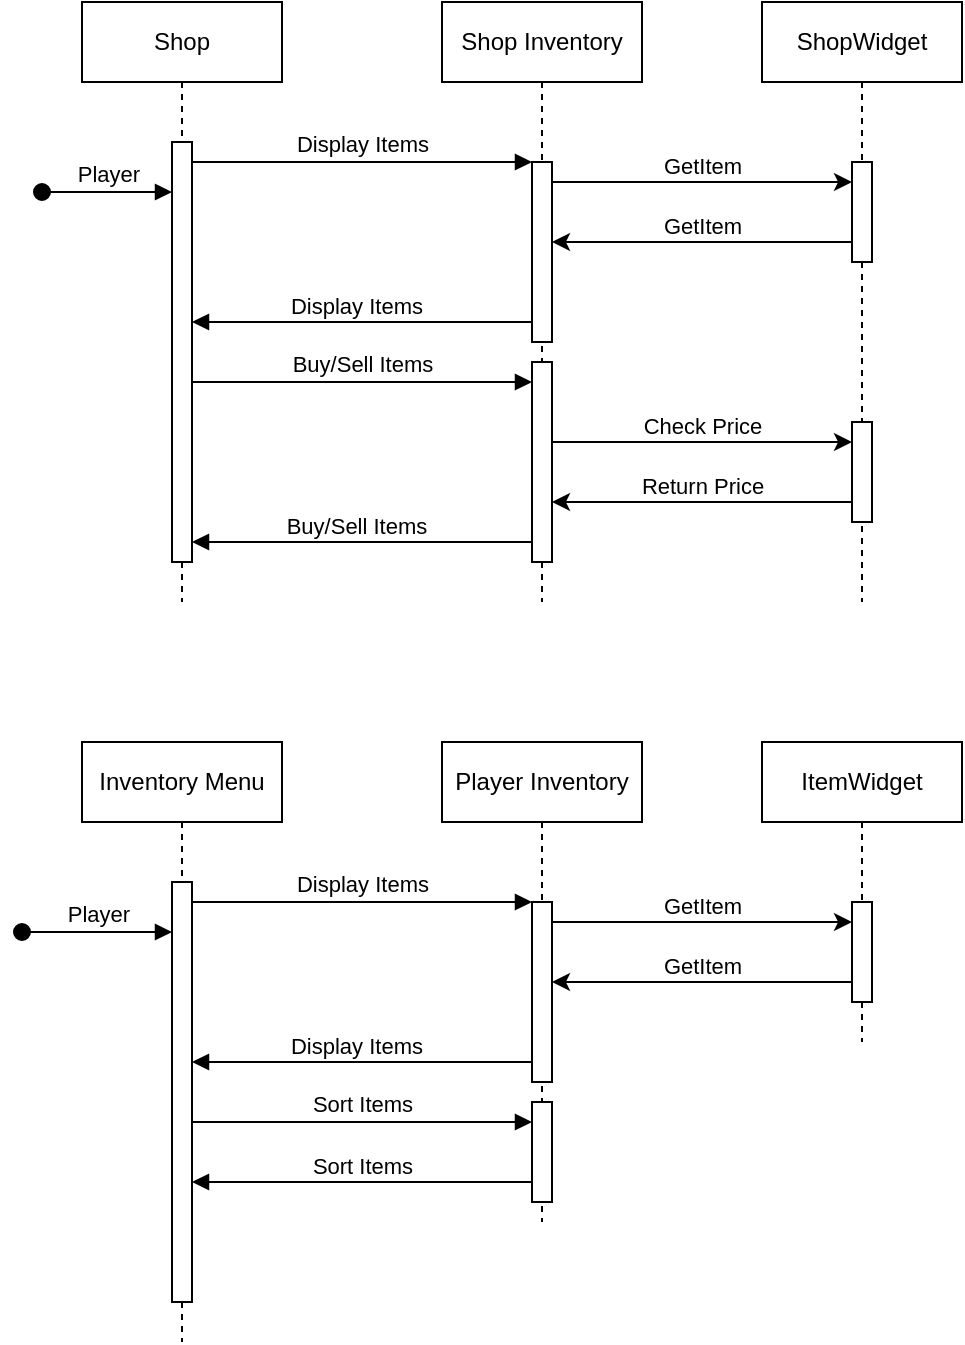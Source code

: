 <mxfile version="28.2.5">
  <diagram name="Page-1" id="2YBvvXClWsGukQMizWep">
    <mxGraphModel dx="2032" dy="761" grid="1" gridSize="10" guides="1" tooltips="1" connect="1" arrows="1" fold="1" page="1" pageScale="1" pageWidth="600" pageHeight="800" math="0" shadow="0">
      <root>
        <mxCell id="0" />
        <mxCell id="1" parent="0" />
        <mxCell id="aM9ryv3xv72pqoxQDRHE-1" value="Shop" style="shape=umlLifeline;perimeter=lifelinePerimeter;whiteSpace=wrap;html=1;container=0;dropTarget=0;collapsible=0;recursiveResize=0;outlineConnect=0;portConstraint=eastwest;newEdgeStyle={&quot;edgeStyle&quot;:&quot;elbowEdgeStyle&quot;,&quot;elbow&quot;:&quot;vertical&quot;,&quot;curved&quot;:0,&quot;rounded&quot;:0};" parent="1" vertex="1">
          <mxGeometry x="110" y="65" width="100" height="300" as="geometry" />
        </mxCell>
        <mxCell id="aM9ryv3xv72pqoxQDRHE-2" value="" style="html=1;points=[];perimeter=orthogonalPerimeter;outlineConnect=0;targetShapes=umlLifeline;portConstraint=eastwest;newEdgeStyle={&quot;edgeStyle&quot;:&quot;elbowEdgeStyle&quot;,&quot;elbow&quot;:&quot;vertical&quot;,&quot;curved&quot;:0,&quot;rounded&quot;:0};" parent="aM9ryv3xv72pqoxQDRHE-1" vertex="1">
          <mxGeometry x="45" y="70" width="10" height="210" as="geometry" />
        </mxCell>
        <mxCell id="aM9ryv3xv72pqoxQDRHE-5" value="Shop Inventory" style="shape=umlLifeline;perimeter=lifelinePerimeter;whiteSpace=wrap;html=1;container=0;dropTarget=0;collapsible=0;recursiveResize=0;outlineConnect=0;portConstraint=eastwest;newEdgeStyle={&quot;edgeStyle&quot;:&quot;elbowEdgeStyle&quot;,&quot;elbow&quot;:&quot;vertical&quot;,&quot;curved&quot;:0,&quot;rounded&quot;:0};" parent="1" vertex="1">
          <mxGeometry x="290" y="65" width="100" height="300" as="geometry" />
        </mxCell>
        <mxCell id="aM9ryv3xv72pqoxQDRHE-6" value="" style="html=1;points=[];perimeter=orthogonalPerimeter;outlineConnect=0;targetShapes=umlLifeline;portConstraint=eastwest;newEdgeStyle={&quot;edgeStyle&quot;:&quot;elbowEdgeStyle&quot;,&quot;elbow&quot;:&quot;vertical&quot;,&quot;curved&quot;:0,&quot;rounded&quot;:0};" parent="aM9ryv3xv72pqoxQDRHE-5" vertex="1">
          <mxGeometry x="45" y="80" width="10" height="90" as="geometry" />
        </mxCell>
        <mxCell id="m6X0g6TAQV4-YjssjTx4-23" value="" style="html=1;points=[];perimeter=orthogonalPerimeter;outlineConnect=0;targetShapes=umlLifeline;portConstraint=eastwest;newEdgeStyle={&quot;edgeStyle&quot;:&quot;elbowEdgeStyle&quot;,&quot;elbow&quot;:&quot;vertical&quot;,&quot;curved&quot;:0,&quot;rounded&quot;:0};" parent="aM9ryv3xv72pqoxQDRHE-5" vertex="1">
          <mxGeometry x="45" y="180" width="10" height="100" as="geometry" />
        </mxCell>
        <mxCell id="aM9ryv3xv72pqoxQDRHE-7" value="Display Items" style="html=1;verticalAlign=bottom;endArrow=block;edgeStyle=elbowEdgeStyle;elbow=vertical;curved=0;rounded=0;" parent="1" source="aM9ryv3xv72pqoxQDRHE-2" target="aM9ryv3xv72pqoxQDRHE-6" edge="1">
          <mxGeometry relative="1" as="geometry">
            <mxPoint x="265" y="155" as="sourcePoint" />
            <Array as="points">
              <mxPoint x="250" y="145" />
            </Array>
          </mxGeometry>
        </mxCell>
        <mxCell id="aM9ryv3xv72pqoxQDRHE-9" value="" style="html=1;verticalAlign=bottom;endArrow=block;edgeStyle=elbowEdgeStyle;elbow=vertical;curved=0;rounded=0;" parent="1" source="aM9ryv3xv72pqoxQDRHE-6" target="aM9ryv3xv72pqoxQDRHE-2" edge="1">
          <mxGeometry x="0.03" relative="1" as="geometry">
            <mxPoint x="245" y="185" as="sourcePoint" />
            <Array as="points">
              <mxPoint x="220" y="225" />
              <mxPoint x="250" y="185" />
            </Array>
            <mxPoint x="230" y="225" as="targetPoint" />
            <mxPoint as="offset" />
          </mxGeometry>
        </mxCell>
        <mxCell id="m6X0g6TAQV4-YjssjTx4-17" value="Display Items" style="edgeLabel;html=1;align=center;verticalAlign=bottom;resizable=0;points=[];" parent="aM9ryv3xv72pqoxQDRHE-9" vertex="1" connectable="0">
          <mxGeometry x="0.165" y="-2" relative="1" as="geometry">
            <mxPoint x="11" y="2" as="offset" />
          </mxGeometry>
        </mxCell>
        <mxCell id="aM9ryv3xv72pqoxQDRHE-3" value="Player" style="html=1;verticalAlign=bottom;startArrow=oval;endArrow=block;startSize=8;edgeStyle=elbowEdgeStyle;elbow=vertical;curved=0;rounded=0;" parent="1" edge="1" target="aM9ryv3xv72pqoxQDRHE-2">
          <mxGeometry relative="1" as="geometry">
            <mxPoint x="90" y="160" as="sourcePoint" />
            <mxPoint x="150" y="160.238" as="targetPoint" />
          </mxGeometry>
        </mxCell>
        <mxCell id="m6X0g6TAQV4-YjssjTx4-2" value="ShopWidget" style="shape=umlLifeline;perimeter=lifelinePerimeter;whiteSpace=wrap;html=1;container=0;dropTarget=0;collapsible=0;recursiveResize=0;outlineConnect=0;portConstraint=eastwest;newEdgeStyle={&quot;edgeStyle&quot;:&quot;elbowEdgeStyle&quot;,&quot;elbow&quot;:&quot;vertical&quot;,&quot;curved&quot;:0,&quot;rounded&quot;:0};" parent="1" vertex="1">
          <mxGeometry x="450" y="65" width="100" height="300" as="geometry" />
        </mxCell>
        <mxCell id="m6X0g6TAQV4-YjssjTx4-3" value="" style="html=1;points=[];perimeter=orthogonalPerimeter;outlineConnect=0;targetShapes=umlLifeline;portConstraint=eastwest;newEdgeStyle={&quot;edgeStyle&quot;:&quot;elbowEdgeStyle&quot;,&quot;elbow&quot;:&quot;vertical&quot;,&quot;curved&quot;:0,&quot;rounded&quot;:0};" parent="m6X0g6TAQV4-YjssjTx4-2" vertex="1">
          <mxGeometry x="45" y="80" width="10" height="50" as="geometry" />
        </mxCell>
        <mxCell id="m6X0g6TAQV4-YjssjTx4-24" value="" style="html=1;points=[];perimeter=orthogonalPerimeter;outlineConnect=0;targetShapes=umlLifeline;portConstraint=eastwest;newEdgeStyle={&quot;edgeStyle&quot;:&quot;elbowEdgeStyle&quot;,&quot;elbow&quot;:&quot;vertical&quot;,&quot;curved&quot;:0,&quot;rounded&quot;:0};" parent="m6X0g6TAQV4-YjssjTx4-2" vertex="1">
          <mxGeometry x="45" y="210" width="10" height="50" as="geometry" />
        </mxCell>
        <mxCell id="m6X0g6TAQV4-YjssjTx4-14" style="edgeStyle=elbowEdgeStyle;rounded=0;orthogonalLoop=1;jettySize=auto;html=1;elbow=horizontal;curved=0;" parent="1" source="aM9ryv3xv72pqoxQDRHE-6" target="m6X0g6TAQV4-YjssjTx4-3" edge="1">
          <mxGeometry relative="1" as="geometry">
            <Array as="points">
              <mxPoint x="420" y="155" />
            </Array>
          </mxGeometry>
        </mxCell>
        <mxCell id="m6X0g6TAQV4-YjssjTx4-16" value="GetItem" style="edgeLabel;html=1;align=center;verticalAlign=bottom;resizable=0;points=[];" parent="m6X0g6TAQV4-YjssjTx4-14" vertex="1" connectable="0">
          <mxGeometry relative="1" as="geometry">
            <mxPoint as="offset" />
          </mxGeometry>
        </mxCell>
        <mxCell id="m6X0g6TAQV4-YjssjTx4-19" value="GetItem" style="edgeLabel;html=1;align=center;verticalAlign=bottom;resizable=0;points=[];" parent="m6X0g6TAQV4-YjssjTx4-14" vertex="1" connectable="0">
          <mxGeometry relative="1" as="geometry">
            <mxPoint y="30" as="offset" />
          </mxGeometry>
        </mxCell>
        <mxCell id="m6X0g6TAQV4-YjssjTx4-18" style="edgeStyle=elbowEdgeStyle;rounded=0;orthogonalLoop=1;jettySize=auto;html=1;elbow=vertical;curved=0;" parent="1" edge="1">
          <mxGeometry relative="1" as="geometry">
            <mxPoint x="495" y="185" as="sourcePoint" />
            <mxPoint x="345" y="185" as="targetPoint" />
          </mxGeometry>
        </mxCell>
        <mxCell id="m6X0g6TAQV4-YjssjTx4-20" value="Buy/Sell Items" style="html=1;verticalAlign=bottom;endArrow=block;edgeStyle=elbowEdgeStyle;elbow=vertical;curved=0;rounded=0;" parent="1" edge="1">
          <mxGeometry relative="1" as="geometry">
            <mxPoint x="165" y="255" as="sourcePoint" />
            <Array as="points">
              <mxPoint x="250" y="255" />
            </Array>
            <mxPoint x="335" y="255" as="targetPoint" />
          </mxGeometry>
        </mxCell>
        <mxCell id="m6X0g6TAQV4-YjssjTx4-21" value="" style="html=1;verticalAlign=bottom;endArrow=block;edgeStyle=elbowEdgeStyle;elbow=vertical;curved=0;rounded=0;" parent="1" edge="1">
          <mxGeometry x="0.03" relative="1" as="geometry">
            <mxPoint x="335" y="335" as="sourcePoint" />
            <Array as="points">
              <mxPoint x="220" y="335" />
              <mxPoint x="250" y="295" />
            </Array>
            <mxPoint x="165" y="335" as="targetPoint" />
            <mxPoint as="offset" />
          </mxGeometry>
        </mxCell>
        <mxCell id="m6X0g6TAQV4-YjssjTx4-22" value="Buy/Sell Items" style="edgeLabel;html=1;align=center;verticalAlign=bottom;resizable=0;points=[];" parent="m6X0g6TAQV4-YjssjTx4-21" vertex="1" connectable="0">
          <mxGeometry x="0.165" y="-2" relative="1" as="geometry">
            <mxPoint x="11" y="2" as="offset" />
          </mxGeometry>
        </mxCell>
        <mxCell id="m6X0g6TAQV4-YjssjTx4-25" style="edgeStyle=elbowEdgeStyle;rounded=0;orthogonalLoop=1;jettySize=auto;html=1;elbow=vertical;curved=0;" parent="1" source="m6X0g6TAQV4-YjssjTx4-24" target="m6X0g6TAQV4-YjssjTx4-23" edge="1">
          <mxGeometry relative="1" as="geometry">
            <mxPoint x="500" y="315" as="sourcePoint" />
            <mxPoint x="350" y="315" as="targetPoint" />
            <Array as="points">
              <mxPoint x="460" y="315" />
            </Array>
          </mxGeometry>
        </mxCell>
        <mxCell id="m6X0g6TAQV4-YjssjTx4-26" style="edgeStyle=elbowEdgeStyle;rounded=0;orthogonalLoop=1;jettySize=auto;html=1;elbow=horizontal;curved=0;" parent="1" source="m6X0g6TAQV4-YjssjTx4-23" target="m6X0g6TAQV4-YjssjTx4-24" edge="1">
          <mxGeometry relative="1" as="geometry">
            <mxPoint x="350" y="285" as="sourcePoint" />
            <mxPoint x="500" y="285" as="targetPoint" />
            <Array as="points">
              <mxPoint x="425" y="285" />
            </Array>
          </mxGeometry>
        </mxCell>
        <mxCell id="m6X0g6TAQV4-YjssjTx4-27" value="Check Price" style="edgeLabel;html=1;align=center;verticalAlign=bottom;resizable=0;points=[];" parent="m6X0g6TAQV4-YjssjTx4-26" vertex="1" connectable="0">
          <mxGeometry relative="1" as="geometry">
            <mxPoint as="offset" />
          </mxGeometry>
        </mxCell>
        <mxCell id="m6X0g6TAQV4-YjssjTx4-28" value="Return Price" style="edgeLabel;html=1;align=center;verticalAlign=bottom;resizable=0;points=[];" parent="m6X0g6TAQV4-YjssjTx4-26" vertex="1" connectable="0">
          <mxGeometry relative="1" as="geometry">
            <mxPoint y="30" as="offset" />
          </mxGeometry>
        </mxCell>
        <mxCell id="m6X0g6TAQV4-YjssjTx4-30" value="Inventory Menu" style="shape=umlLifeline;perimeter=lifelinePerimeter;whiteSpace=wrap;html=1;container=0;dropTarget=0;collapsible=0;recursiveResize=0;outlineConnect=0;portConstraint=eastwest;newEdgeStyle={&quot;edgeStyle&quot;:&quot;elbowEdgeStyle&quot;,&quot;elbow&quot;:&quot;vertical&quot;,&quot;curved&quot;:0,&quot;rounded&quot;:0};" parent="1" vertex="1">
          <mxGeometry x="110" y="435" width="100" height="300" as="geometry" />
        </mxCell>
        <mxCell id="m6X0g6TAQV4-YjssjTx4-31" value="" style="html=1;points=[];perimeter=orthogonalPerimeter;outlineConnect=0;targetShapes=umlLifeline;portConstraint=eastwest;newEdgeStyle={&quot;edgeStyle&quot;:&quot;elbowEdgeStyle&quot;,&quot;elbow&quot;:&quot;vertical&quot;,&quot;curved&quot;:0,&quot;rounded&quot;:0};" parent="m6X0g6TAQV4-YjssjTx4-30" vertex="1">
          <mxGeometry x="45" y="70" width="10" height="210" as="geometry" />
        </mxCell>
        <mxCell id="m6X0g6TAQV4-YjssjTx4-32" value="Player Inventory" style="shape=umlLifeline;perimeter=lifelinePerimeter;whiteSpace=wrap;html=1;container=0;dropTarget=0;collapsible=0;recursiveResize=0;outlineConnect=0;portConstraint=eastwest;newEdgeStyle={&quot;edgeStyle&quot;:&quot;elbowEdgeStyle&quot;,&quot;elbow&quot;:&quot;vertical&quot;,&quot;curved&quot;:0,&quot;rounded&quot;:0};" parent="1" vertex="1">
          <mxGeometry x="290" y="435" width="100" height="240" as="geometry" />
        </mxCell>
        <mxCell id="m6X0g6TAQV4-YjssjTx4-33" value="" style="html=1;points=[];perimeter=orthogonalPerimeter;outlineConnect=0;targetShapes=umlLifeline;portConstraint=eastwest;newEdgeStyle={&quot;edgeStyle&quot;:&quot;elbowEdgeStyle&quot;,&quot;elbow&quot;:&quot;vertical&quot;,&quot;curved&quot;:0,&quot;rounded&quot;:0};" parent="m6X0g6TAQV4-YjssjTx4-32" vertex="1">
          <mxGeometry x="45" y="80" width="10" height="90" as="geometry" />
        </mxCell>
        <mxCell id="m6X0g6TAQV4-YjssjTx4-34" value="" style="html=1;points=[];perimeter=orthogonalPerimeter;outlineConnect=0;targetShapes=umlLifeline;portConstraint=eastwest;newEdgeStyle={&quot;edgeStyle&quot;:&quot;elbowEdgeStyle&quot;,&quot;elbow&quot;:&quot;vertical&quot;,&quot;curved&quot;:0,&quot;rounded&quot;:0};" parent="m6X0g6TAQV4-YjssjTx4-32" vertex="1">
          <mxGeometry x="45" y="180" width="10" height="50" as="geometry" />
        </mxCell>
        <mxCell id="m6X0g6TAQV4-YjssjTx4-35" value="Display Items" style="html=1;verticalAlign=bottom;endArrow=block;edgeStyle=elbowEdgeStyle;elbow=vertical;curved=0;rounded=0;" parent="1" source="m6X0g6TAQV4-YjssjTx4-31" target="m6X0g6TAQV4-YjssjTx4-33" edge="1">
          <mxGeometry relative="1" as="geometry">
            <mxPoint x="265" y="525" as="sourcePoint" />
            <Array as="points">
              <mxPoint x="250" y="515" />
            </Array>
          </mxGeometry>
        </mxCell>
        <mxCell id="m6X0g6TAQV4-YjssjTx4-36" value="" style="html=1;verticalAlign=bottom;endArrow=block;edgeStyle=elbowEdgeStyle;elbow=vertical;curved=0;rounded=0;" parent="1" source="m6X0g6TAQV4-YjssjTx4-33" target="m6X0g6TAQV4-YjssjTx4-31" edge="1">
          <mxGeometry x="0.03" relative="1" as="geometry">
            <mxPoint x="245" y="555" as="sourcePoint" />
            <Array as="points">
              <mxPoint x="220" y="595" />
              <mxPoint x="250" y="555" />
            </Array>
            <mxPoint x="230" y="595" as="targetPoint" />
            <mxPoint as="offset" />
          </mxGeometry>
        </mxCell>
        <mxCell id="m6X0g6TAQV4-YjssjTx4-37" value="Display Items" style="edgeLabel;html=1;align=center;verticalAlign=bottom;resizable=0;points=[];" parent="m6X0g6TAQV4-YjssjTx4-36" vertex="1" connectable="0">
          <mxGeometry x="0.165" y="-2" relative="1" as="geometry">
            <mxPoint x="11" y="2" as="offset" />
          </mxGeometry>
        </mxCell>
        <mxCell id="m6X0g6TAQV4-YjssjTx4-38" value="Player" style="html=1;verticalAlign=bottom;startArrow=oval;endArrow=block;startSize=8;edgeStyle=elbowEdgeStyle;elbow=vertical;curved=0;rounded=0;" parent="1" edge="1" target="m6X0g6TAQV4-YjssjTx4-31">
          <mxGeometry relative="1" as="geometry">
            <mxPoint x="80" y="530" as="sourcePoint" />
            <mxPoint x="140" y="530.238" as="targetPoint" />
          </mxGeometry>
        </mxCell>
        <mxCell id="m6X0g6TAQV4-YjssjTx4-39" value="ItemWidget" style="shape=umlLifeline;perimeter=lifelinePerimeter;whiteSpace=wrap;html=1;container=0;dropTarget=0;collapsible=0;recursiveResize=0;outlineConnect=0;portConstraint=eastwest;newEdgeStyle={&quot;edgeStyle&quot;:&quot;elbowEdgeStyle&quot;,&quot;elbow&quot;:&quot;vertical&quot;,&quot;curved&quot;:0,&quot;rounded&quot;:0};" parent="1" vertex="1">
          <mxGeometry x="450" y="435" width="100" height="150" as="geometry" />
        </mxCell>
        <mxCell id="m6X0g6TAQV4-YjssjTx4-40" value="" style="html=1;points=[];perimeter=orthogonalPerimeter;outlineConnect=0;targetShapes=umlLifeline;portConstraint=eastwest;newEdgeStyle={&quot;edgeStyle&quot;:&quot;elbowEdgeStyle&quot;,&quot;elbow&quot;:&quot;vertical&quot;,&quot;curved&quot;:0,&quot;rounded&quot;:0};" parent="m6X0g6TAQV4-YjssjTx4-39" vertex="1">
          <mxGeometry x="45" y="80" width="10" height="50" as="geometry" />
        </mxCell>
        <mxCell id="m6X0g6TAQV4-YjssjTx4-42" style="edgeStyle=elbowEdgeStyle;rounded=0;orthogonalLoop=1;jettySize=auto;html=1;elbow=horizontal;curved=0;" parent="1" source="m6X0g6TAQV4-YjssjTx4-33" target="m6X0g6TAQV4-YjssjTx4-40" edge="1">
          <mxGeometry relative="1" as="geometry">
            <Array as="points">
              <mxPoint x="420" y="525" />
            </Array>
          </mxGeometry>
        </mxCell>
        <mxCell id="m6X0g6TAQV4-YjssjTx4-43" value="GetItem" style="edgeLabel;html=1;align=center;verticalAlign=bottom;resizable=0;points=[];" parent="m6X0g6TAQV4-YjssjTx4-42" vertex="1" connectable="0">
          <mxGeometry relative="1" as="geometry">
            <mxPoint as="offset" />
          </mxGeometry>
        </mxCell>
        <mxCell id="m6X0g6TAQV4-YjssjTx4-44" value="GetItem" style="edgeLabel;html=1;align=center;verticalAlign=bottom;resizable=0;points=[];" parent="m6X0g6TAQV4-YjssjTx4-42" vertex="1" connectable="0">
          <mxGeometry relative="1" as="geometry">
            <mxPoint y="30" as="offset" />
          </mxGeometry>
        </mxCell>
        <mxCell id="m6X0g6TAQV4-YjssjTx4-45" style="edgeStyle=elbowEdgeStyle;rounded=0;orthogonalLoop=1;jettySize=auto;html=1;elbow=vertical;curved=0;" parent="1" edge="1">
          <mxGeometry relative="1" as="geometry">
            <mxPoint x="495" y="555" as="sourcePoint" />
            <mxPoint x="345" y="555" as="targetPoint" />
          </mxGeometry>
        </mxCell>
        <mxCell id="m6X0g6TAQV4-YjssjTx4-46" value="Sort Items" style="html=1;verticalAlign=bottom;endArrow=block;edgeStyle=elbowEdgeStyle;elbow=vertical;curved=0;rounded=0;" parent="1" edge="1">
          <mxGeometry relative="1" as="geometry">
            <mxPoint x="165" y="625" as="sourcePoint" />
            <Array as="points">
              <mxPoint x="250" y="625" />
            </Array>
            <mxPoint x="335" y="625" as="targetPoint" />
            <mxPoint as="offset" />
          </mxGeometry>
        </mxCell>
        <mxCell id="m6X0g6TAQV4-YjssjTx4-47" value="" style="html=1;verticalAlign=bottom;endArrow=block;edgeStyle=elbowEdgeStyle;elbow=vertical;curved=0;rounded=0;" parent="1" edge="1">
          <mxGeometry x="0.03" relative="1" as="geometry">
            <mxPoint x="335" y="655" as="sourcePoint" />
            <Array as="points">
              <mxPoint x="220" y="655" />
              <mxPoint x="250" y="615" />
            </Array>
            <mxPoint x="165" y="655" as="targetPoint" />
            <mxPoint as="offset" />
          </mxGeometry>
        </mxCell>
        <mxCell id="m6X0g6TAQV4-YjssjTx4-48" value="Sort Items" style="edgeLabel;html=1;align=center;verticalAlign=bottom;resizable=0;points=[];" parent="m6X0g6TAQV4-YjssjTx4-47" vertex="1" connectable="0">
          <mxGeometry x="0.165" y="-2" relative="1" as="geometry">
            <mxPoint x="14" y="2" as="offset" />
          </mxGeometry>
        </mxCell>
      </root>
    </mxGraphModel>
  </diagram>
</mxfile>
